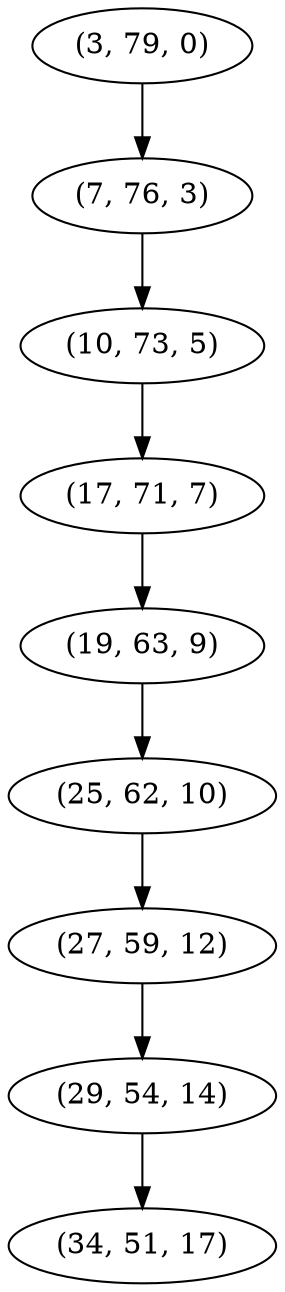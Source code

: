 digraph tree {
    "(3, 79, 0)";
    "(7, 76, 3)";
    "(10, 73, 5)";
    "(17, 71, 7)";
    "(19, 63, 9)";
    "(25, 62, 10)";
    "(27, 59, 12)";
    "(29, 54, 14)";
    "(34, 51, 17)";
    "(3, 79, 0)" -> "(7, 76, 3)";
    "(7, 76, 3)" -> "(10, 73, 5)";
    "(10, 73, 5)" -> "(17, 71, 7)";
    "(17, 71, 7)" -> "(19, 63, 9)";
    "(19, 63, 9)" -> "(25, 62, 10)";
    "(25, 62, 10)" -> "(27, 59, 12)";
    "(27, 59, 12)" -> "(29, 54, 14)";
    "(29, 54, 14)" -> "(34, 51, 17)";
}
